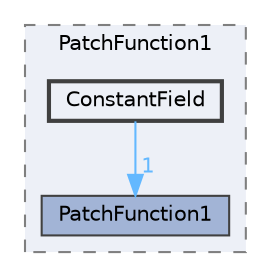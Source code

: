 digraph "src/meshTools/PatchFunction1/ConstantField"
{
 // LATEX_PDF_SIZE
  bgcolor="transparent";
  edge [fontname=Helvetica,fontsize=10,labelfontname=Helvetica,labelfontsize=10];
  node [fontname=Helvetica,fontsize=10,shape=box,height=0.2,width=0.4];
  compound=true
  subgraph clusterdir_09d50951098ee555b67e42398c5d8325 {
    graph [ bgcolor="#edf0f7", pencolor="grey50", label="PatchFunction1", fontname=Helvetica,fontsize=10 style="filled,dashed", URL="dir_09d50951098ee555b67e42398c5d8325.html",tooltip=""]
  dir_4fd9e2d3334ebaa30c3da2dafa96f998 [label="PatchFunction1", fillcolor="#a2b4d6", color="grey25", style="filled", URL="dir_4fd9e2d3334ebaa30c3da2dafa96f998.html",tooltip=""];
  dir_c0f993cfa8cbc8bc23e728d8826a1882 [label="ConstantField", fillcolor="#edf0f7", color="grey25", style="filled,bold", URL="dir_c0f993cfa8cbc8bc23e728d8826a1882.html",tooltip=""];
  }
  dir_c0f993cfa8cbc8bc23e728d8826a1882->dir_4fd9e2d3334ebaa30c3da2dafa96f998 [headlabel="1", labeldistance=1.5 headhref="dir_000626_002832.html" href="dir_000626_002832.html" color="steelblue1" fontcolor="steelblue1"];
}
